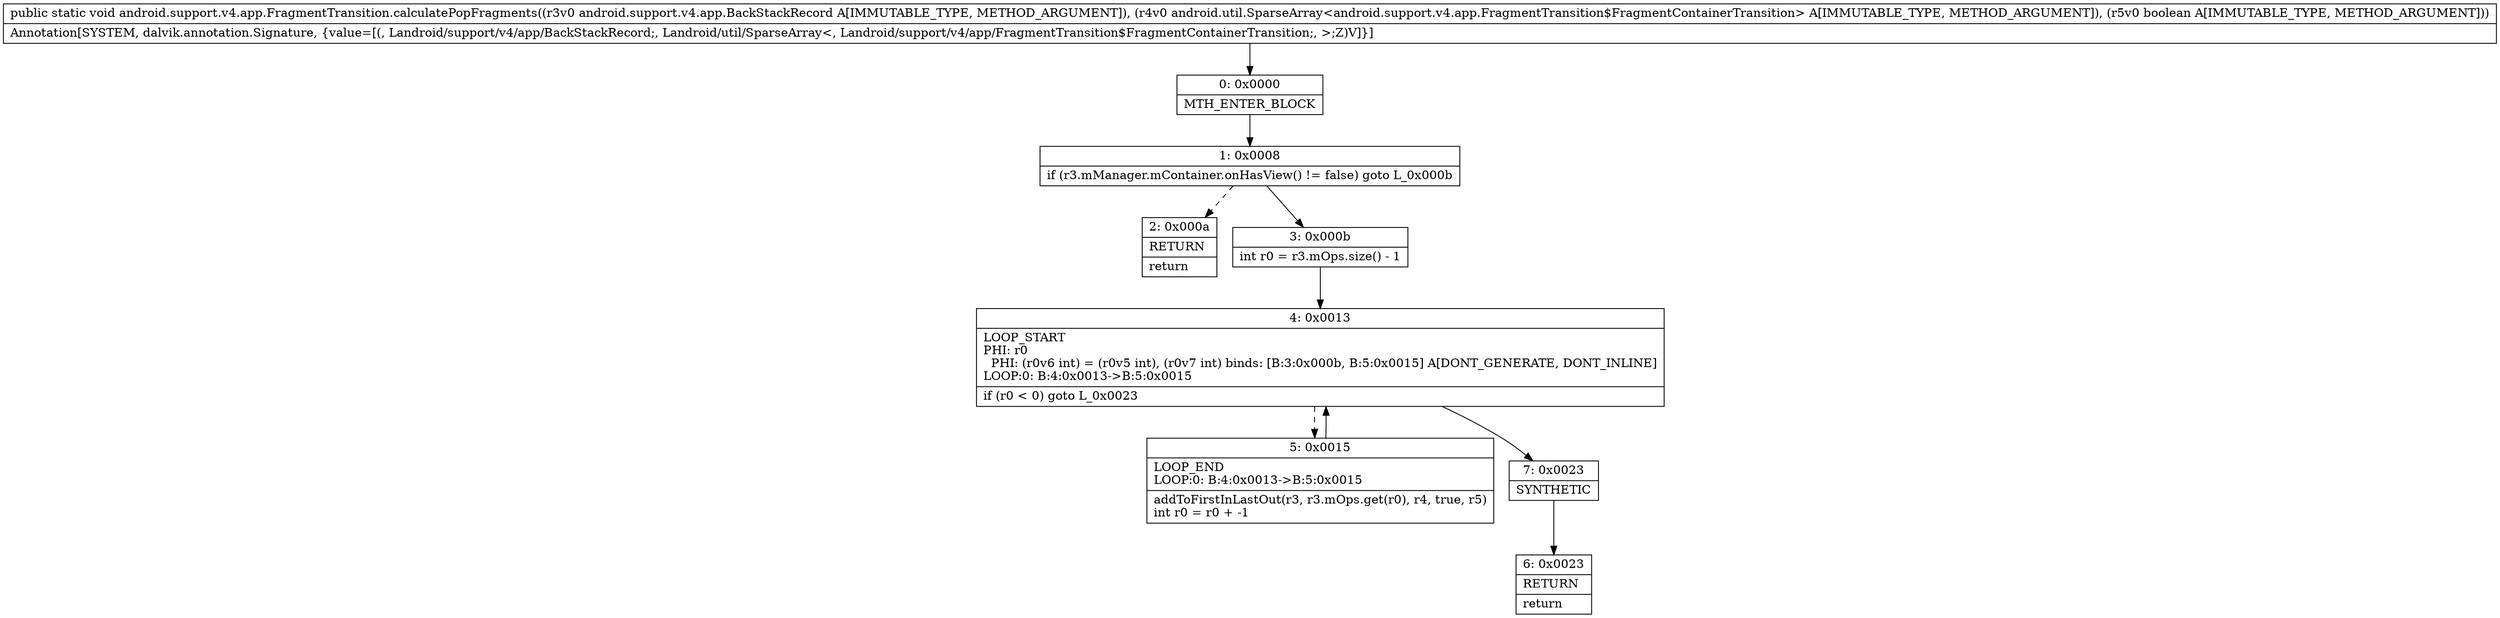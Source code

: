 digraph "CFG forandroid.support.v4.app.FragmentTransition.calculatePopFragments(Landroid\/support\/v4\/app\/BackStackRecord;Landroid\/util\/SparseArray;Z)V" {
Node_0 [shape=record,label="{0\:\ 0x0000|MTH_ENTER_BLOCK\l}"];
Node_1 [shape=record,label="{1\:\ 0x0008|if (r3.mManager.mContainer.onHasView() != false) goto L_0x000b\l}"];
Node_2 [shape=record,label="{2\:\ 0x000a|RETURN\l|return\l}"];
Node_3 [shape=record,label="{3\:\ 0x000b|int r0 = r3.mOps.size() \- 1\l}"];
Node_4 [shape=record,label="{4\:\ 0x0013|LOOP_START\lPHI: r0 \l  PHI: (r0v6 int) = (r0v5 int), (r0v7 int) binds: [B:3:0x000b, B:5:0x0015] A[DONT_GENERATE, DONT_INLINE]\lLOOP:0: B:4:0x0013\-\>B:5:0x0015\l|if (r0 \< 0) goto L_0x0023\l}"];
Node_5 [shape=record,label="{5\:\ 0x0015|LOOP_END\lLOOP:0: B:4:0x0013\-\>B:5:0x0015\l|addToFirstInLastOut(r3, r3.mOps.get(r0), r4, true, r5)\lint r0 = r0 + \-1\l}"];
Node_6 [shape=record,label="{6\:\ 0x0023|RETURN\l|return\l}"];
Node_7 [shape=record,label="{7\:\ 0x0023|SYNTHETIC\l}"];
MethodNode[shape=record,label="{public static void android.support.v4.app.FragmentTransition.calculatePopFragments((r3v0 android.support.v4.app.BackStackRecord A[IMMUTABLE_TYPE, METHOD_ARGUMENT]), (r4v0 android.util.SparseArray\<android.support.v4.app.FragmentTransition$FragmentContainerTransition\> A[IMMUTABLE_TYPE, METHOD_ARGUMENT]), (r5v0 boolean A[IMMUTABLE_TYPE, METHOD_ARGUMENT]))  | Annotation[SYSTEM, dalvik.annotation.Signature, \{value=[(, Landroid\/support\/v4\/app\/BackStackRecord;, Landroid\/util\/SparseArray\<, Landroid\/support\/v4\/app\/FragmentTransition$FragmentContainerTransition;, \>;Z)V]\}]\l}"];
MethodNode -> Node_0;
Node_0 -> Node_1;
Node_1 -> Node_2[style=dashed];
Node_1 -> Node_3;
Node_3 -> Node_4;
Node_4 -> Node_5[style=dashed];
Node_4 -> Node_7;
Node_5 -> Node_4;
Node_7 -> Node_6;
}

